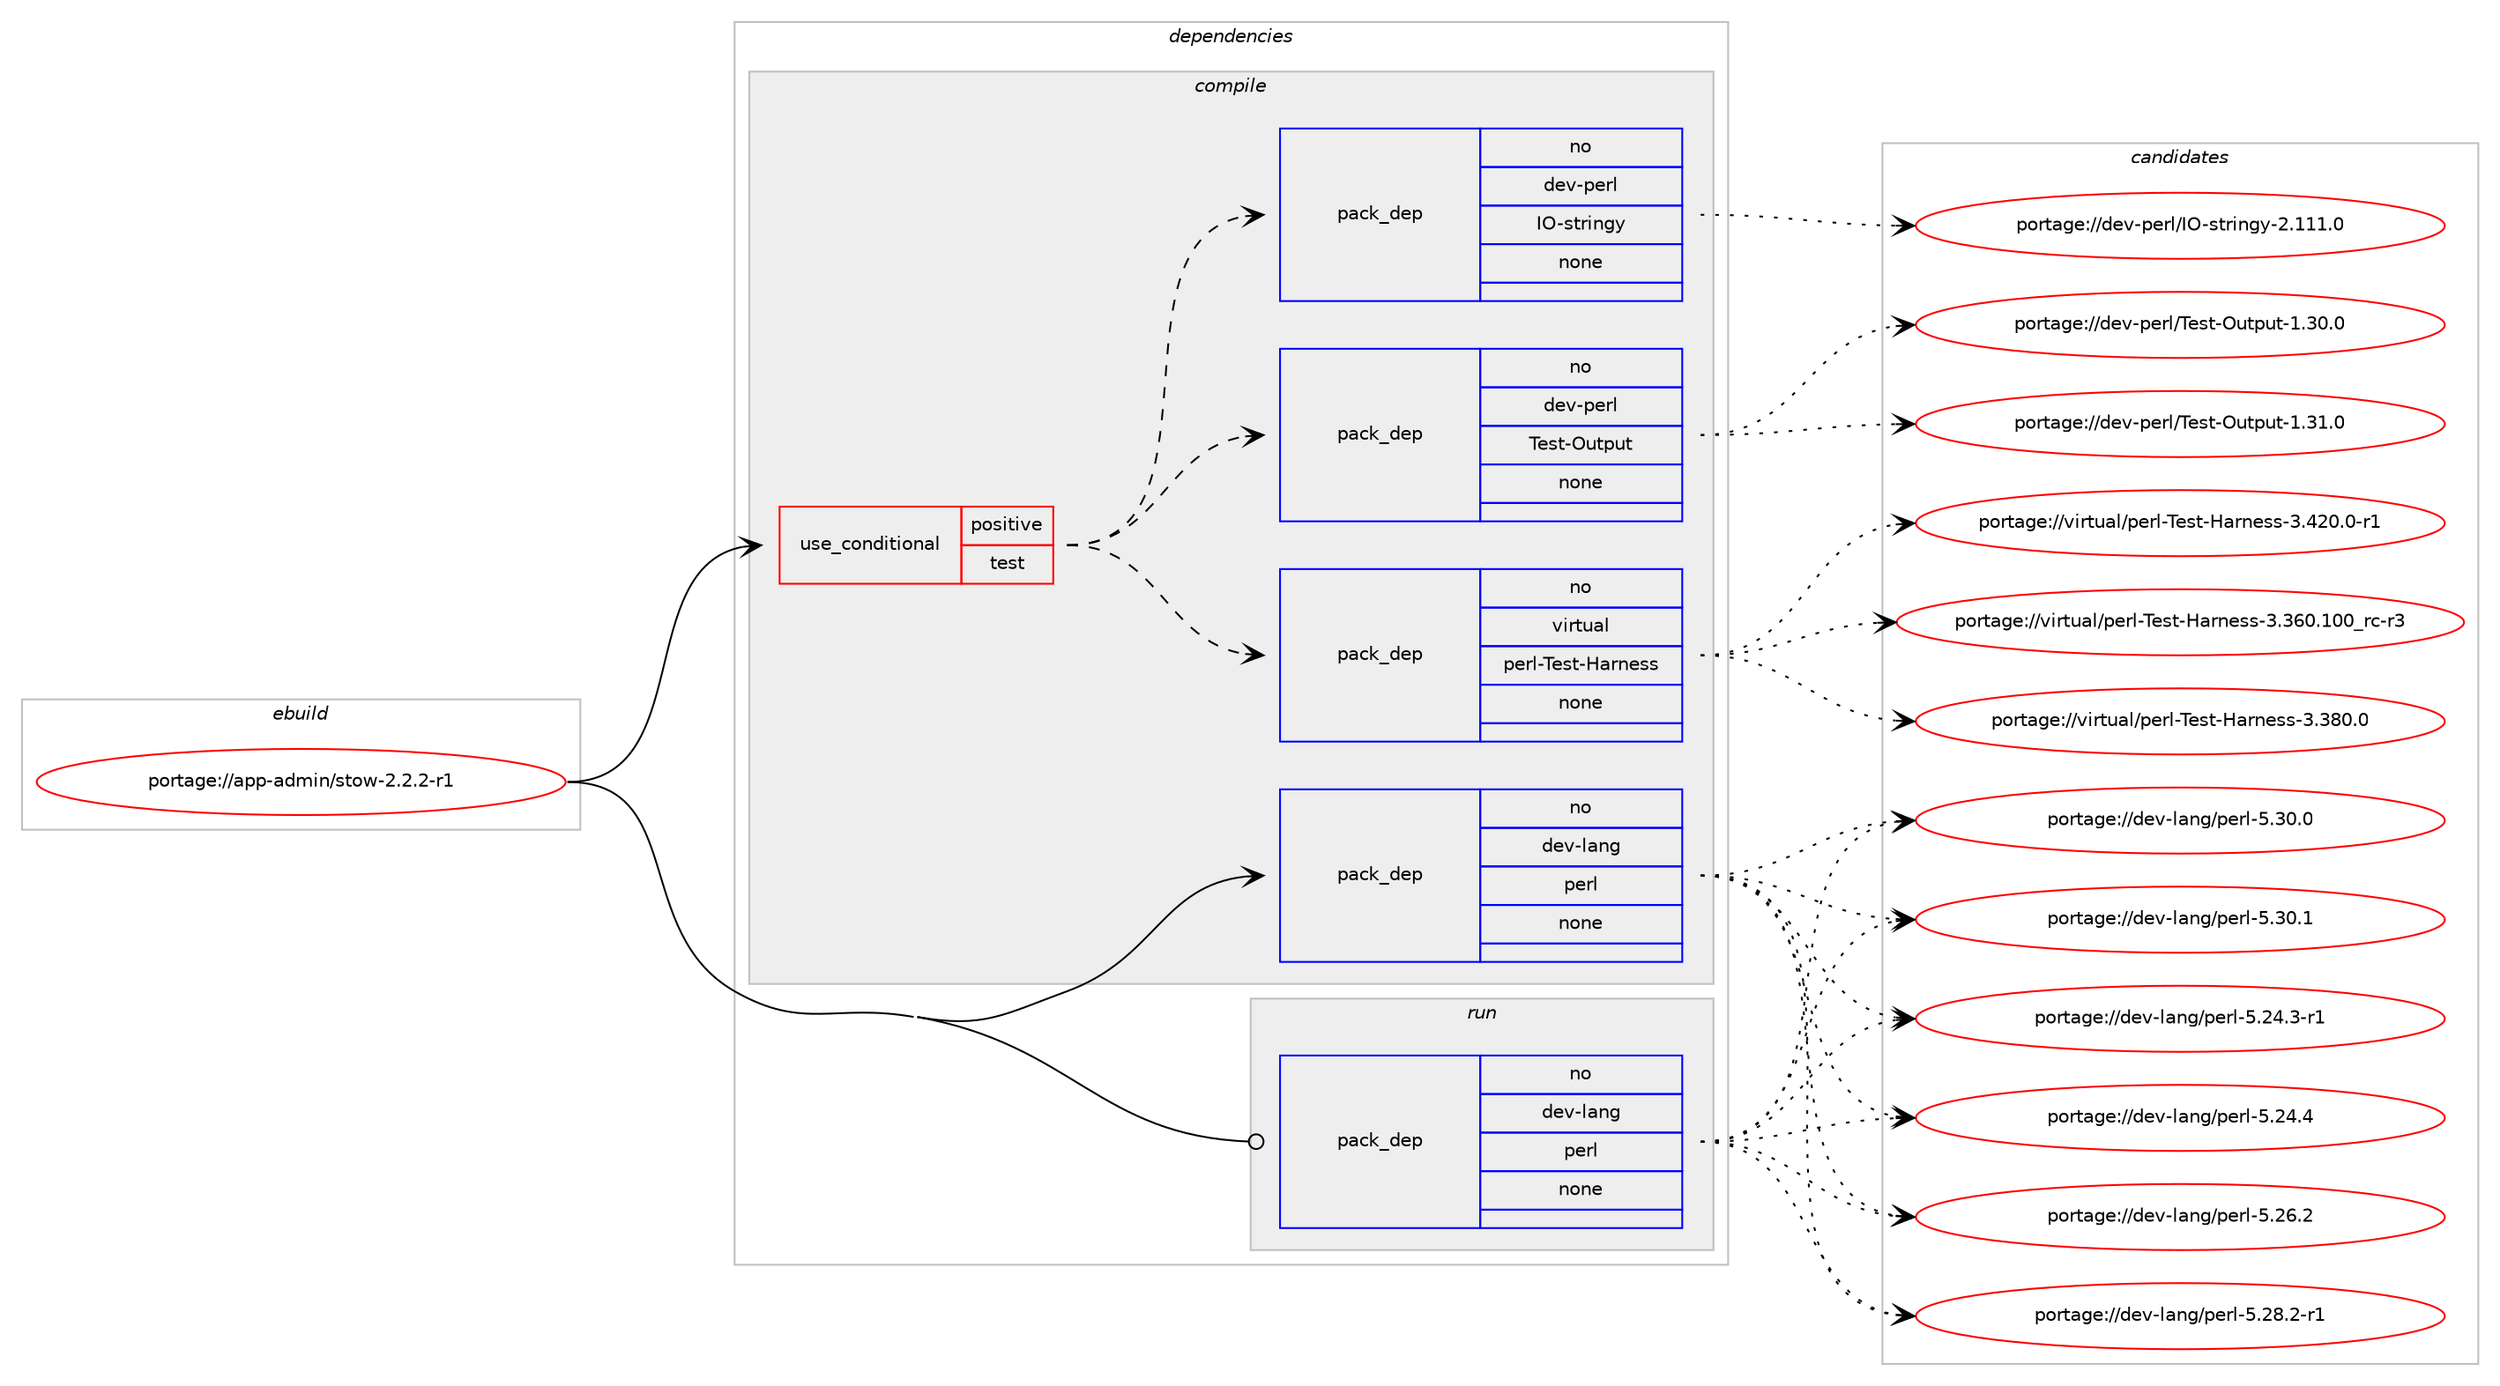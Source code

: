 digraph prolog {

# *************
# Graph options
# *************

newrank=true;
concentrate=true;
compound=true;
graph [rankdir=LR,fontname=Helvetica,fontsize=10,ranksep=1.5];#, ranksep=2.5, nodesep=0.2];
edge  [arrowhead=vee];
node  [fontname=Helvetica,fontsize=10];

# **********
# The ebuild
# **********

subgraph cluster_leftcol {
color=gray;
rank=same;
label=<<i>ebuild</i>>;
id [label="portage://app-admin/stow-2.2.2-r1", color=red, width=4, href="../app-admin/stow-2.2.2-r1.svg"];
}

# ****************
# The dependencies
# ****************

subgraph cluster_midcol {
color=gray;
label=<<i>dependencies</i>>;
subgraph cluster_compile {
fillcolor="#eeeeee";
style=filled;
label=<<i>compile</i>>;
subgraph cond1750 {
dependency6919 [label=<<TABLE BORDER="0" CELLBORDER="1" CELLSPACING="0" CELLPADDING="4"><TR><TD ROWSPAN="3" CELLPADDING="10">use_conditional</TD></TR><TR><TD>positive</TD></TR><TR><TD>test</TD></TR></TABLE>>, shape=none, color=red];
subgraph pack5066 {
dependency6920 [label=<<TABLE BORDER="0" CELLBORDER="1" CELLSPACING="0" CELLPADDING="4" WIDTH="220"><TR><TD ROWSPAN="6" CELLPADDING="30">pack_dep</TD></TR><TR><TD WIDTH="110">no</TD></TR><TR><TD>dev-perl</TD></TR><TR><TD>IO-stringy</TD></TR><TR><TD>none</TD></TR><TR><TD></TD></TR></TABLE>>, shape=none, color=blue];
}
dependency6919:e -> dependency6920:w [weight=20,style="dashed",arrowhead="vee"];
subgraph pack5067 {
dependency6921 [label=<<TABLE BORDER="0" CELLBORDER="1" CELLSPACING="0" CELLPADDING="4" WIDTH="220"><TR><TD ROWSPAN="6" CELLPADDING="30">pack_dep</TD></TR><TR><TD WIDTH="110">no</TD></TR><TR><TD>virtual</TD></TR><TR><TD>perl-Test-Harness</TD></TR><TR><TD>none</TD></TR><TR><TD></TD></TR></TABLE>>, shape=none, color=blue];
}
dependency6919:e -> dependency6921:w [weight=20,style="dashed",arrowhead="vee"];
subgraph pack5068 {
dependency6922 [label=<<TABLE BORDER="0" CELLBORDER="1" CELLSPACING="0" CELLPADDING="4" WIDTH="220"><TR><TD ROWSPAN="6" CELLPADDING="30">pack_dep</TD></TR><TR><TD WIDTH="110">no</TD></TR><TR><TD>dev-perl</TD></TR><TR><TD>Test-Output</TD></TR><TR><TD>none</TD></TR><TR><TD></TD></TR></TABLE>>, shape=none, color=blue];
}
dependency6919:e -> dependency6922:w [weight=20,style="dashed",arrowhead="vee"];
}
id:e -> dependency6919:w [weight=20,style="solid",arrowhead="vee"];
subgraph pack5069 {
dependency6923 [label=<<TABLE BORDER="0" CELLBORDER="1" CELLSPACING="0" CELLPADDING="4" WIDTH="220"><TR><TD ROWSPAN="6" CELLPADDING="30">pack_dep</TD></TR><TR><TD WIDTH="110">no</TD></TR><TR><TD>dev-lang</TD></TR><TR><TD>perl</TD></TR><TR><TD>none</TD></TR><TR><TD></TD></TR></TABLE>>, shape=none, color=blue];
}
id:e -> dependency6923:w [weight=20,style="solid",arrowhead="vee"];
}
subgraph cluster_compileandrun {
fillcolor="#eeeeee";
style=filled;
label=<<i>compile and run</i>>;
}
subgraph cluster_run {
fillcolor="#eeeeee";
style=filled;
label=<<i>run</i>>;
subgraph pack5070 {
dependency6924 [label=<<TABLE BORDER="0" CELLBORDER="1" CELLSPACING="0" CELLPADDING="4" WIDTH="220"><TR><TD ROWSPAN="6" CELLPADDING="30">pack_dep</TD></TR><TR><TD WIDTH="110">no</TD></TR><TR><TD>dev-lang</TD></TR><TR><TD>perl</TD></TR><TR><TD>none</TD></TR><TR><TD></TD></TR></TABLE>>, shape=none, color=blue];
}
id:e -> dependency6924:w [weight=20,style="solid",arrowhead="odot"];
}
}

# **************
# The candidates
# **************

subgraph cluster_choices {
rank=same;
color=gray;
label=<<i>candidates</i>>;

subgraph choice5066 {
color=black;
nodesep=1;
choiceportage10010111845112101114108477379451151161141051101031214550464949494648 [label="portage://dev-perl/IO-stringy-2.111.0", color=red, width=4,href="../dev-perl/IO-stringy-2.111.0.svg"];
dependency6920:e -> choiceportage10010111845112101114108477379451151161141051101031214550464949494648:w [style=dotted,weight="100"];
}
subgraph choice5067 {
color=black;
nodesep=1;
choiceportage118105114116117971084711210111410845841011151164572971141101011151154551465154484649484895114994511451 [label="portage://virtual/perl-Test-Harness-3.360.100_rc-r3", color=red, width=4,href="../virtual/perl-Test-Harness-3.360.100_rc-r3.svg"];
choiceportage118105114116117971084711210111410845841011151164572971141101011151154551465156484648 [label="portage://virtual/perl-Test-Harness-3.380.0", color=red, width=4,href="../virtual/perl-Test-Harness-3.380.0.svg"];
choiceportage1181051141161179710847112101114108458410111511645729711411010111511545514652504846484511449 [label="portage://virtual/perl-Test-Harness-3.420.0-r1", color=red, width=4,href="../virtual/perl-Test-Harness-3.420.0-r1.svg"];
dependency6921:e -> choiceportage118105114116117971084711210111410845841011151164572971141101011151154551465154484649484895114994511451:w [style=dotted,weight="100"];
dependency6921:e -> choiceportage118105114116117971084711210111410845841011151164572971141101011151154551465156484648:w [style=dotted,weight="100"];
dependency6921:e -> choiceportage1181051141161179710847112101114108458410111511645729711411010111511545514652504846484511449:w [style=dotted,weight="100"];
}
subgraph choice5068 {
color=black;
nodesep=1;
choiceportage100101118451121011141084784101115116457911711611211711645494651484648 [label="portage://dev-perl/Test-Output-1.30.0", color=red, width=4,href="../dev-perl/Test-Output-1.30.0.svg"];
choiceportage100101118451121011141084784101115116457911711611211711645494651494648 [label="portage://dev-perl/Test-Output-1.31.0", color=red, width=4,href="../dev-perl/Test-Output-1.31.0.svg"];
dependency6922:e -> choiceportage100101118451121011141084784101115116457911711611211711645494651484648:w [style=dotted,weight="100"];
dependency6922:e -> choiceportage100101118451121011141084784101115116457911711611211711645494651494648:w [style=dotted,weight="100"];
}
subgraph choice5069 {
color=black;
nodesep=1;
choiceportage100101118451089711010347112101114108455346505246514511449 [label="portage://dev-lang/perl-5.24.3-r1", color=red, width=4,href="../dev-lang/perl-5.24.3-r1.svg"];
choiceportage10010111845108971101034711210111410845534650524652 [label="portage://dev-lang/perl-5.24.4", color=red, width=4,href="../dev-lang/perl-5.24.4.svg"];
choiceportage10010111845108971101034711210111410845534650544650 [label="portage://dev-lang/perl-5.26.2", color=red, width=4,href="../dev-lang/perl-5.26.2.svg"];
choiceportage100101118451089711010347112101114108455346505646504511449 [label="portage://dev-lang/perl-5.28.2-r1", color=red, width=4,href="../dev-lang/perl-5.28.2-r1.svg"];
choiceportage10010111845108971101034711210111410845534651484648 [label="portage://dev-lang/perl-5.30.0", color=red, width=4,href="../dev-lang/perl-5.30.0.svg"];
choiceportage10010111845108971101034711210111410845534651484649 [label="portage://dev-lang/perl-5.30.1", color=red, width=4,href="../dev-lang/perl-5.30.1.svg"];
dependency6923:e -> choiceportage100101118451089711010347112101114108455346505246514511449:w [style=dotted,weight="100"];
dependency6923:e -> choiceportage10010111845108971101034711210111410845534650524652:w [style=dotted,weight="100"];
dependency6923:e -> choiceportage10010111845108971101034711210111410845534650544650:w [style=dotted,weight="100"];
dependency6923:e -> choiceportage100101118451089711010347112101114108455346505646504511449:w [style=dotted,weight="100"];
dependency6923:e -> choiceportage10010111845108971101034711210111410845534651484648:w [style=dotted,weight="100"];
dependency6923:e -> choiceportage10010111845108971101034711210111410845534651484649:w [style=dotted,weight="100"];
}
subgraph choice5070 {
color=black;
nodesep=1;
choiceportage100101118451089711010347112101114108455346505246514511449 [label="portage://dev-lang/perl-5.24.3-r1", color=red, width=4,href="../dev-lang/perl-5.24.3-r1.svg"];
choiceportage10010111845108971101034711210111410845534650524652 [label="portage://dev-lang/perl-5.24.4", color=red, width=4,href="../dev-lang/perl-5.24.4.svg"];
choiceportage10010111845108971101034711210111410845534650544650 [label="portage://dev-lang/perl-5.26.2", color=red, width=4,href="../dev-lang/perl-5.26.2.svg"];
choiceportage100101118451089711010347112101114108455346505646504511449 [label="portage://dev-lang/perl-5.28.2-r1", color=red, width=4,href="../dev-lang/perl-5.28.2-r1.svg"];
choiceportage10010111845108971101034711210111410845534651484648 [label="portage://dev-lang/perl-5.30.0", color=red, width=4,href="../dev-lang/perl-5.30.0.svg"];
choiceportage10010111845108971101034711210111410845534651484649 [label="portage://dev-lang/perl-5.30.1", color=red, width=4,href="../dev-lang/perl-5.30.1.svg"];
dependency6924:e -> choiceportage100101118451089711010347112101114108455346505246514511449:w [style=dotted,weight="100"];
dependency6924:e -> choiceportage10010111845108971101034711210111410845534650524652:w [style=dotted,weight="100"];
dependency6924:e -> choiceportage10010111845108971101034711210111410845534650544650:w [style=dotted,weight="100"];
dependency6924:e -> choiceportage100101118451089711010347112101114108455346505646504511449:w [style=dotted,weight="100"];
dependency6924:e -> choiceportage10010111845108971101034711210111410845534651484648:w [style=dotted,weight="100"];
dependency6924:e -> choiceportage10010111845108971101034711210111410845534651484649:w [style=dotted,weight="100"];
}
}

}
